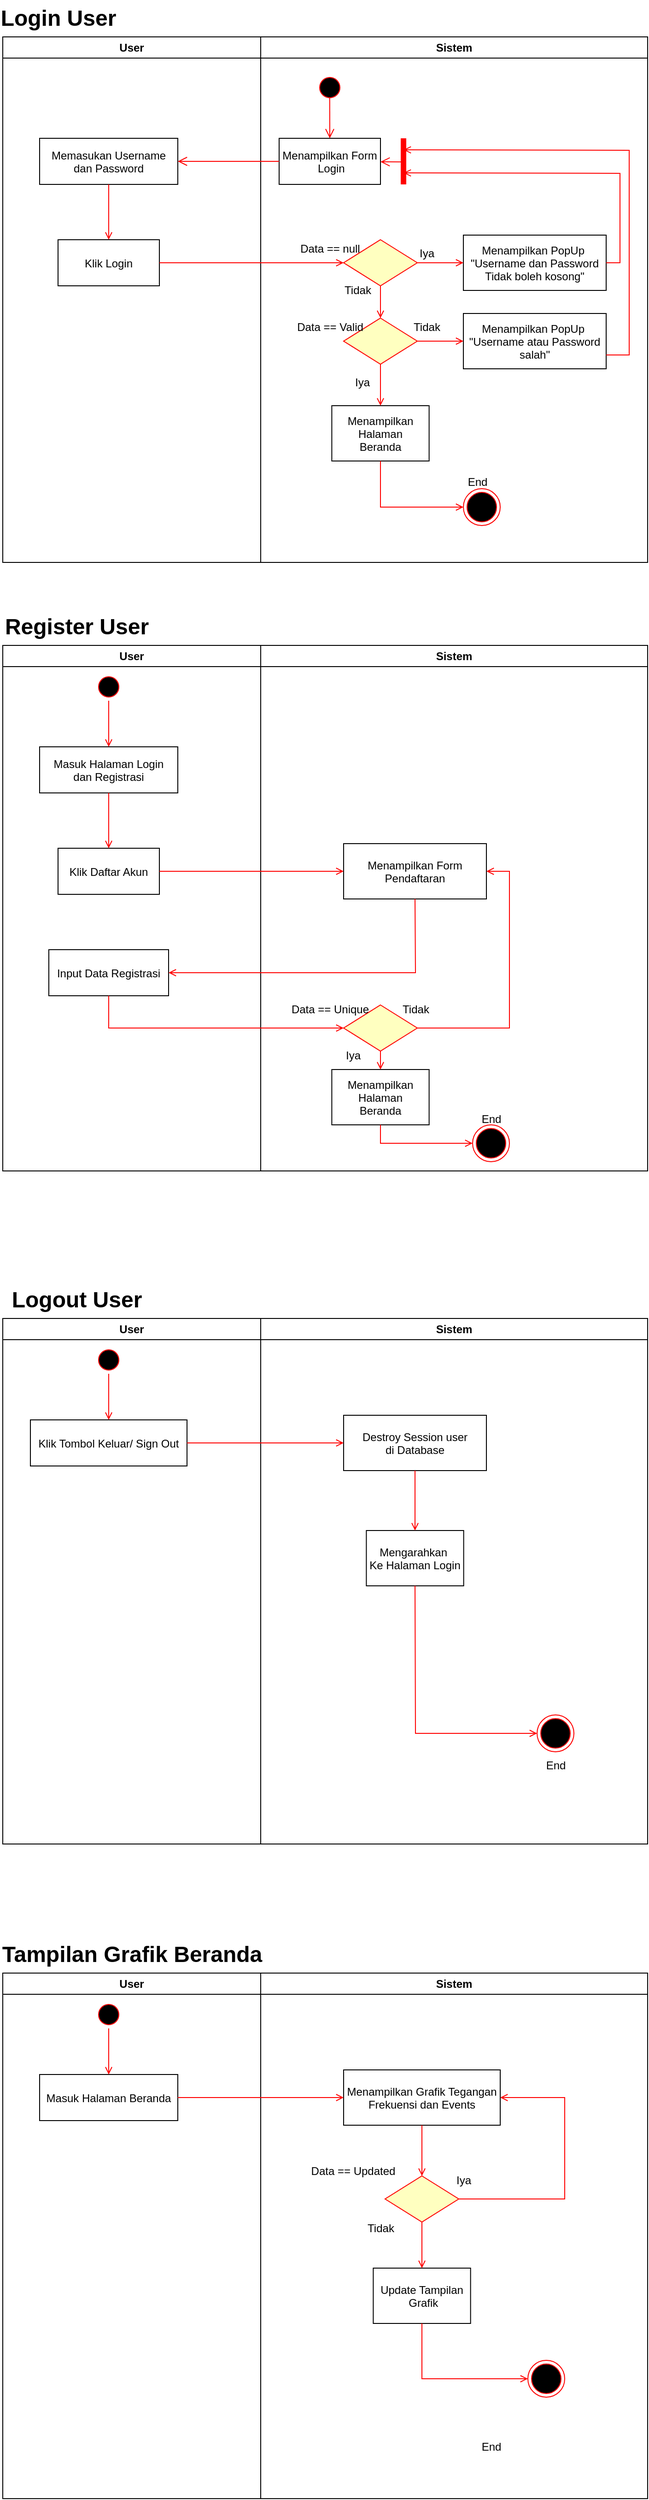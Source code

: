 <mxfile version="22.1.7" type="github">
  <diagram name="Page-1" id="e7e014a7-5840-1c2e-5031-d8a46d1fe8dd">
    <mxGraphModel dx="888" dy="390" grid="1" gridSize="10" guides="1" tooltips="1" connect="1" arrows="1" fold="1" page="1" pageScale="1" pageWidth="1169" pageHeight="826" background="none" math="0" shadow="0">
      <root>
        <mxCell id="0" />
        <mxCell id="1" parent="0" />
        <mxCell id="2" value="User" style="swimlane;whiteSpace=wrap" parent="1" vertex="1">
          <mxGeometry x="70" y="50" width="280" height="570" as="geometry" />
        </mxCell>
        <mxCell id="7" value="Memasukan Username&#xa;dan Password" style="" parent="2" vertex="1">
          <mxGeometry x="40" y="110" width="150" height="50" as="geometry" />
        </mxCell>
        <mxCell id="8" value="Klik Login" style="" parent="2" vertex="1">
          <mxGeometry x="60" y="220" width="110" height="50" as="geometry" />
        </mxCell>
        <mxCell id="9" value="" style="endArrow=open;strokeColor=#FF0000;endFill=1;rounded=0;exitX=0.5;exitY=1;exitDx=0;exitDy=0;entryX=0.5;entryY=0;entryDx=0;entryDy=0;" parent="2" source="7" target="8" edge="1">
          <mxGeometry relative="1" as="geometry" />
        </mxCell>
        <mxCell id="3" value="Sistem" style="swimlane;whiteSpace=wrap" parent="1" vertex="1">
          <mxGeometry x="350" y="50" width="420" height="570" as="geometry" />
        </mxCell>
        <mxCell id="13" value="" style="ellipse;shape=startState;fillColor=#000000;strokeColor=#ff0000;" parent="3" vertex="1">
          <mxGeometry x="60" y="40" width="30" height="30" as="geometry" />
        </mxCell>
        <mxCell id="14" value="" style="edgeStyle=elbowEdgeStyle;elbow=horizontal;verticalAlign=bottom;endArrow=open;endSize=8;strokeColor=#FF0000;endFill=1;rounded=0;exitX=0.496;exitY=0.844;exitDx=0;exitDy=0;exitPerimeter=0;entryX=0.5;entryY=0;entryDx=0;entryDy=0;" parent="3" source="13" target="15" edge="1">
          <mxGeometry x="40" y="20" as="geometry">
            <mxPoint x="55" y="90" as="targetPoint" />
          </mxGeometry>
        </mxCell>
        <mxCell id="15" value="Menampilkan Form&#xa; Login" style="" parent="3" vertex="1">
          <mxGeometry x="20" y="110" width="110" height="50" as="geometry" />
        </mxCell>
        <mxCell id="19" value="" style="endArrow=open;strokeColor=#FF0000;endFill=1;rounded=0;entryX=0.5;entryY=0;entryDx=0;entryDy=0;exitX=0.5;exitY=1;exitDx=0;exitDy=0;" parent="3" source="21" target="aqqeG1nzHgkP0eQrsc-u-85" edge="1">
          <mxGeometry relative="1" as="geometry">
            <mxPoint x="64.41" y="270.0" as="sourcePoint" />
            <mxPoint x="64" y="300" as="targetPoint" />
          </mxGeometry>
        </mxCell>
        <mxCell id="21" value="" style="rhombus;fillColor=#ffffc0;strokeColor=#ff0000;" parent="3" vertex="1">
          <mxGeometry x="90" y="220" width="80" height="50" as="geometry" />
        </mxCell>
        <mxCell id="25" value="" style="shape=line;strokeWidth=6;strokeColor=#ff0000;rotation=90" parent="3" vertex="1">
          <mxGeometry x="130" y="127.5" width="50" height="15" as="geometry" />
        </mxCell>
        <mxCell id="26" value="" style="edgeStyle=elbowEdgeStyle;elbow=horizontal;verticalAlign=bottom;endArrow=open;endSize=8;strokeColor=#FF0000;endFill=1;rounded=0;exitX=0.513;exitY=0.467;exitDx=0;exitDy=0;exitPerimeter=0;entryX=1;entryY=0.5;entryDx=0;entryDy=0;" parent="3" source="25" target="15" edge="1">
          <mxGeometry x="130" y="90" as="geometry">
            <mxPoint x="230" y="140" as="targetPoint" />
            <mxPoint x="150" y="135" as="sourcePoint" />
          </mxGeometry>
        </mxCell>
        <mxCell id="aqqeG1nzHgkP0eQrsc-u-81" value="Data == null" style="text;html=1;align=center;verticalAlign=middle;resizable=0;points=[];autosize=1;strokeColor=none;fillColor=none;" parent="3" vertex="1">
          <mxGeometry x="30" y="215" width="90" height="30" as="geometry" />
        </mxCell>
        <mxCell id="18" value="Menampilkan PopUp &#xa;&quot;Username dan Password&#xa;Tidak boleh kosong&quot;" style="" parent="3" vertex="1">
          <mxGeometry x="220" y="215" width="155" height="60" as="geometry" />
        </mxCell>
        <mxCell id="aqqeG1nzHgkP0eQrsc-u-84" value="Menampilkan PopUp &#xa;&quot;Username atau Password&#xa;salah&quot;" style="" parent="3" vertex="1">
          <mxGeometry x="220" y="300" width="155" height="60" as="geometry" />
        </mxCell>
        <mxCell id="aqqeG1nzHgkP0eQrsc-u-85" value="" style="rhombus;fillColor=#ffffc0;strokeColor=#ff0000;" parent="3" vertex="1">
          <mxGeometry x="90" y="305" width="80" height="50" as="geometry" />
        </mxCell>
        <mxCell id="aqqeG1nzHgkP0eQrsc-u-88" value="Menampilkan &#xa;Halaman&#xa;Beranda" style="" parent="3" vertex="1">
          <mxGeometry x="77.19" y="400" width="105.62" height="60" as="geometry" />
        </mxCell>
        <mxCell id="aqqeG1nzHgkP0eQrsc-u-89" value="" style="endArrow=open;strokeColor=#FF0000;endFill=1;rounded=0;exitX=1;exitY=0.5;exitDx=0;exitDy=0;entryX=0;entryY=0.5;entryDx=0;entryDy=0;" parent="3" source="21" target="18" edge="1">
          <mxGeometry relative="1" as="geometry">
            <mxPoint x="100" y="244.58" as="sourcePoint" />
            <mxPoint x="150" y="245" as="targetPoint" />
          </mxGeometry>
        </mxCell>
        <mxCell id="aqqeG1nzHgkP0eQrsc-u-90" value="" style="endArrow=open;strokeColor=#FF0000;endFill=1;rounded=0;exitX=1;exitY=0.5;exitDx=0;exitDy=0;entryX=0;entryY=0.5;entryDx=0;entryDy=0;" parent="3" source="aqqeG1nzHgkP0eQrsc-u-85" target="aqqeG1nzHgkP0eQrsc-u-84" edge="1">
          <mxGeometry relative="1" as="geometry">
            <mxPoint x="115" y="255" as="sourcePoint" />
            <mxPoint x="190" y="390" as="targetPoint" />
          </mxGeometry>
        </mxCell>
        <mxCell id="aqqeG1nzHgkP0eQrsc-u-91" value="" style="endArrow=open;strokeColor=#FF0000;endFill=1;rounded=0;entryX=0.5;entryY=0;entryDx=0;entryDy=0;exitX=0.5;exitY=1;exitDx=0;exitDy=0;" parent="3" source="aqqeG1nzHgkP0eQrsc-u-85" target="aqqeG1nzHgkP0eQrsc-u-88" edge="1">
          <mxGeometry relative="1" as="geometry">
            <mxPoint x="74.41" y="280.0" as="sourcePoint" />
            <mxPoint x="75" y="310" as="targetPoint" />
          </mxGeometry>
        </mxCell>
        <mxCell id="aqqeG1nzHgkP0eQrsc-u-93" value="" style="ellipse;html=1;shape=endState;fillColor=#000000;strokeColor=#ff0000;" parent="3" vertex="1">
          <mxGeometry x="220" y="490" width="40" height="40" as="geometry" />
        </mxCell>
        <mxCell id="aqqeG1nzHgkP0eQrsc-u-92" value="" style="endArrow=open;strokeColor=#FF0000;endFill=1;rounded=0;exitX=0.5;exitY=1;exitDx=0;exitDy=0;entryX=0;entryY=0.5;entryDx=0;entryDy=0;" parent="3" source="aqqeG1nzHgkP0eQrsc-u-88" target="aqqeG1nzHgkP0eQrsc-u-93" edge="1">
          <mxGeometry relative="1" as="geometry">
            <mxPoint x="75" y="360" as="sourcePoint" />
            <mxPoint x="210" y="510" as="targetPoint" />
            <Array as="points">
              <mxPoint x="130" y="510" />
            </Array>
          </mxGeometry>
        </mxCell>
        <mxCell id="aqqeG1nzHgkP0eQrsc-u-94" value="Data == Valid" style="text;html=1;align=center;verticalAlign=middle;resizable=0;points=[];autosize=1;strokeColor=none;fillColor=none;" parent="3" vertex="1">
          <mxGeometry x="25" y="300" width="100" height="30" as="geometry" />
        </mxCell>
        <mxCell id="aqqeG1nzHgkP0eQrsc-u-95" value="Iya" style="text;html=1;align=center;verticalAlign=middle;resizable=0;points=[];autosize=1;strokeColor=none;fillColor=none;" parent="3" vertex="1">
          <mxGeometry x="160" y="220" width="40" height="30" as="geometry" />
        </mxCell>
        <mxCell id="aqqeG1nzHgkP0eQrsc-u-97" value="Tidak" style="text;html=1;align=center;verticalAlign=middle;resizable=0;points=[];autosize=1;strokeColor=none;fillColor=none;" parent="3" vertex="1">
          <mxGeometry x="80" y="260" width="50" height="30" as="geometry" />
        </mxCell>
        <mxCell id="aqqeG1nzHgkP0eQrsc-u-98" value="Iya" style="text;html=1;align=center;verticalAlign=middle;resizable=0;points=[];autosize=1;strokeColor=none;fillColor=none;" parent="3" vertex="1">
          <mxGeometry x="90" y="360" width="40" height="30" as="geometry" />
        </mxCell>
        <mxCell id="aqqeG1nzHgkP0eQrsc-u-99" value="End" style="text;html=1;align=center;verticalAlign=middle;resizable=0;points=[];autosize=1;strokeColor=none;fillColor=none;" parent="3" vertex="1">
          <mxGeometry x="215" y="468" width="40" height="30" as="geometry" />
        </mxCell>
        <mxCell id="aqqeG1nzHgkP0eQrsc-u-100" value="" style="endArrow=open;strokeColor=#FF0000;endFill=1;rounded=0;entryX=0.25;entryY=0.5;entryDx=0;entryDy=0;exitX=1;exitY=0.75;exitDx=0;exitDy=0;entryPerimeter=0;" parent="3" source="aqqeG1nzHgkP0eQrsc-u-84" target="25" edge="1">
          <mxGeometry relative="1" as="geometry">
            <mxPoint x="390" y="340" as="sourcePoint" />
            <mxPoint x="382.81" y="150" as="targetPoint" />
            <Array as="points">
              <mxPoint x="400" y="345" />
              <mxPoint x="400" y="123" />
            </Array>
          </mxGeometry>
        </mxCell>
        <mxCell id="aqqeG1nzHgkP0eQrsc-u-101" value="" style="endArrow=open;strokeColor=#FF0000;endFill=1;rounded=0;entryX=0.75;entryY=0.5;entryDx=0;entryDy=0;entryPerimeter=0;exitX=1;exitY=0.5;exitDx=0;exitDy=0;" parent="3" source="18" target="25" edge="1">
          <mxGeometry relative="1" as="geometry">
            <mxPoint x="380" y="250" as="sourcePoint" />
            <mxPoint x="150" y="28" as="targetPoint" />
            <Array as="points">
              <mxPoint x="390" y="245" />
              <mxPoint x="390" y="148" />
            </Array>
          </mxGeometry>
        </mxCell>
        <mxCell id="aqqeG1nzHgkP0eQrsc-u-96" value="Tidak" style="text;html=1;align=center;verticalAlign=middle;resizable=0;points=[];autosize=1;strokeColor=none;fillColor=none;" parent="3" vertex="1">
          <mxGeometry x="155" y="300" width="50" height="30" as="geometry" />
        </mxCell>
        <mxCell id="aqqeG1nzHgkP0eQrsc-u-76" value="Login User" style="text;strokeColor=none;fillColor=none;html=1;fontSize=24;fontStyle=1;verticalAlign=middle;align=center;" parent="1" vertex="1">
          <mxGeometry x="80" y="10" width="100" height="40" as="geometry" />
        </mxCell>
        <mxCell id="aqqeG1nzHgkP0eQrsc-u-78" value="" style="edgeStyle=elbowEdgeStyle;elbow=horizontal;verticalAlign=bottom;endArrow=open;endSize=8;strokeColor=#FF0000;endFill=1;rounded=0;entryX=1;entryY=0.5;entryDx=0;entryDy=0;exitX=0;exitY=0.5;exitDx=0;exitDy=0;" parent="1" source="15" target="7" edge="1">
          <mxGeometry x="40" y="20" as="geometry">
            <mxPoint x="300" y="210" as="targetPoint" />
            <mxPoint x="300" y="170" as="sourcePoint" />
          </mxGeometry>
        </mxCell>
        <mxCell id="aqqeG1nzHgkP0eQrsc-u-80" value="" style="endArrow=open;strokeColor=#FF0000;endFill=1;rounded=0;entryX=0;entryY=0.5;entryDx=0;entryDy=0;exitX=1;exitY=0.5;exitDx=0;exitDy=0;exitPerimeter=0;" parent="1" source="8" target="21" edge="1">
          <mxGeometry relative="1" as="geometry">
            <mxPoint x="240" y="300" as="sourcePoint" />
            <mxPoint x="370" y="295.0" as="targetPoint" />
          </mxGeometry>
        </mxCell>
        <mxCell id="aqqeG1nzHgkP0eQrsc-u-102" value="Register User" style="text;strokeColor=none;fillColor=none;html=1;fontSize=24;fontStyle=1;verticalAlign=middle;align=center;" parent="1" vertex="1">
          <mxGeometry x="100" y="670" width="100" height="40" as="geometry" />
        </mxCell>
        <mxCell id="aqqeG1nzHgkP0eQrsc-u-103" value="User" style="swimlane;whiteSpace=wrap;startSize=23;" parent="1" vertex="1">
          <mxGeometry x="70" y="710" width="280" height="570" as="geometry" />
        </mxCell>
        <mxCell id="aqqeG1nzHgkP0eQrsc-u-104" value="Masuk Halaman Login&#xa;dan Registrasi" style="" parent="aqqeG1nzHgkP0eQrsc-u-103" vertex="1">
          <mxGeometry x="40" y="110" width="150" height="50" as="geometry" />
        </mxCell>
        <mxCell id="aqqeG1nzHgkP0eQrsc-u-105" value="Klik Daftar Akun" style="" parent="aqqeG1nzHgkP0eQrsc-u-103" vertex="1">
          <mxGeometry x="60" y="220" width="110" height="50" as="geometry" />
        </mxCell>
        <mxCell id="aqqeG1nzHgkP0eQrsc-u-106" value="" style="endArrow=open;strokeColor=#FF0000;endFill=1;rounded=0;exitX=0.5;exitY=1;exitDx=0;exitDy=0;entryX=0.5;entryY=0;entryDx=0;entryDy=0;" parent="aqqeG1nzHgkP0eQrsc-u-103" source="aqqeG1nzHgkP0eQrsc-u-104" target="aqqeG1nzHgkP0eQrsc-u-105" edge="1">
          <mxGeometry relative="1" as="geometry" />
        </mxCell>
        <mxCell id="aqqeG1nzHgkP0eQrsc-u-108" value="" style="ellipse;shape=startState;fillColor=#000000;strokeColor=#ff0000;" parent="aqqeG1nzHgkP0eQrsc-u-103" vertex="1">
          <mxGeometry x="100" y="30" width="30" height="30" as="geometry" />
        </mxCell>
        <mxCell id="aqqeG1nzHgkP0eQrsc-u-135" value="Input Data Registrasi" style="" parent="aqqeG1nzHgkP0eQrsc-u-103" vertex="1">
          <mxGeometry x="50" y="330" width="130" height="50" as="geometry" />
        </mxCell>
        <mxCell id="aqqeG1nzHgkP0eQrsc-u-139" value="" style="endArrow=open;strokeColor=#FF0000;endFill=1;rounded=0;exitX=0.5;exitY=1;exitDx=0;exitDy=0;entryX=0.5;entryY=0;entryDx=0;entryDy=0;" parent="aqqeG1nzHgkP0eQrsc-u-103" source="aqqeG1nzHgkP0eQrsc-u-108" target="aqqeG1nzHgkP0eQrsc-u-104" edge="1">
          <mxGeometry relative="1" as="geometry">
            <mxPoint x="114.41" y="50" as="sourcePoint" />
            <mxPoint x="114.41" y="110" as="targetPoint" />
          </mxGeometry>
        </mxCell>
        <mxCell id="aqqeG1nzHgkP0eQrsc-u-107" value="Sistem" style="swimlane;whiteSpace=wrap" parent="1" vertex="1">
          <mxGeometry x="350" y="710" width="420" height="570" as="geometry">
            <mxRectangle x="350" y="710" width="80" height="30" as="alternateBounds" />
          </mxGeometry>
        </mxCell>
        <mxCell id="aqqeG1nzHgkP0eQrsc-u-116" value="Menampilkan Form &#xa;Pendaftaran" style="" parent="aqqeG1nzHgkP0eQrsc-u-107" vertex="1">
          <mxGeometry x="90" y="215" width="155" height="60" as="geometry" />
        </mxCell>
        <mxCell id="aqqeG1nzHgkP0eQrsc-u-118" value="" style="rhombus;fillColor=#ffffc0;strokeColor=#ff0000;" parent="aqqeG1nzHgkP0eQrsc-u-107" vertex="1">
          <mxGeometry x="90" y="390" width="80" height="50" as="geometry" />
        </mxCell>
        <mxCell id="aqqeG1nzHgkP0eQrsc-u-119" value="Menampilkan &#xa;Halaman&#xa;Beranda" style="" parent="aqqeG1nzHgkP0eQrsc-u-107" vertex="1">
          <mxGeometry x="77.19" y="460" width="105.62" height="60" as="geometry" />
        </mxCell>
        <mxCell id="aqqeG1nzHgkP0eQrsc-u-122" value="" style="endArrow=open;strokeColor=#FF0000;endFill=1;rounded=0;entryX=0.5;entryY=0;entryDx=0;entryDy=0;exitX=0.5;exitY=1;exitDx=0;exitDy=0;" parent="aqqeG1nzHgkP0eQrsc-u-107" source="aqqeG1nzHgkP0eQrsc-u-118" target="aqqeG1nzHgkP0eQrsc-u-119" edge="1">
          <mxGeometry relative="1" as="geometry">
            <mxPoint x="74.41" y="280.0" as="sourcePoint" />
            <mxPoint x="75" y="310" as="targetPoint" />
          </mxGeometry>
        </mxCell>
        <mxCell id="aqqeG1nzHgkP0eQrsc-u-123" value="" style="ellipse;html=1;shape=endState;fillColor=#000000;strokeColor=#ff0000;" parent="aqqeG1nzHgkP0eQrsc-u-107" vertex="1">
          <mxGeometry x="230" y="520" width="40" height="40" as="geometry" />
        </mxCell>
        <mxCell id="aqqeG1nzHgkP0eQrsc-u-124" value="" style="endArrow=open;strokeColor=#FF0000;endFill=1;rounded=0;exitX=0.5;exitY=1;exitDx=0;exitDy=0;entryX=0;entryY=0.5;entryDx=0;entryDy=0;" parent="aqqeG1nzHgkP0eQrsc-u-107" source="aqqeG1nzHgkP0eQrsc-u-119" target="aqqeG1nzHgkP0eQrsc-u-123" edge="1">
          <mxGeometry relative="1" as="geometry">
            <mxPoint x="75" y="360" as="sourcePoint" />
            <mxPoint x="210" y="510" as="targetPoint" />
            <Array as="points">
              <mxPoint x="130" y="540" />
            </Array>
          </mxGeometry>
        </mxCell>
        <mxCell id="aqqeG1nzHgkP0eQrsc-u-125" value="Data == Unique" style="text;html=1;align=center;verticalAlign=middle;resizable=0;points=[];autosize=1;strokeColor=none;fillColor=none;" parent="aqqeG1nzHgkP0eQrsc-u-107" vertex="1">
          <mxGeometry x="20" y="380" width="110" height="30" as="geometry" />
        </mxCell>
        <mxCell id="aqqeG1nzHgkP0eQrsc-u-128" value="Iya" style="text;html=1;align=center;verticalAlign=middle;resizable=0;points=[];autosize=1;strokeColor=none;fillColor=none;" parent="aqqeG1nzHgkP0eQrsc-u-107" vertex="1">
          <mxGeometry x="80" y="430" width="40" height="30" as="geometry" />
        </mxCell>
        <mxCell id="aqqeG1nzHgkP0eQrsc-u-129" value="End" style="text;html=1;align=center;verticalAlign=middle;resizable=0;points=[];autosize=1;strokeColor=none;fillColor=none;" parent="aqqeG1nzHgkP0eQrsc-u-107" vertex="1">
          <mxGeometry x="230" y="499" width="40" height="30" as="geometry" />
        </mxCell>
        <mxCell id="aqqeG1nzHgkP0eQrsc-u-137" value="Tidak" style="text;html=1;align=center;verticalAlign=middle;resizable=0;points=[];autosize=1;strokeColor=none;fillColor=none;" parent="aqqeG1nzHgkP0eQrsc-u-107" vertex="1">
          <mxGeometry x="142.5" y="380" width="50" height="30" as="geometry" />
        </mxCell>
        <mxCell id="aqqeG1nzHgkP0eQrsc-u-138" value="" style="endArrow=open;strokeColor=#FF0000;endFill=1;rounded=0;exitX=1;exitY=0.5;exitDx=0;exitDy=0;entryX=1;entryY=0.5;entryDx=0;entryDy=0;" parent="aqqeG1nzHgkP0eQrsc-u-107" source="aqqeG1nzHgkP0eQrsc-u-118" target="aqqeG1nzHgkP0eQrsc-u-116" edge="1">
          <mxGeometry relative="1" as="geometry">
            <mxPoint x="50" y="340" as="sourcePoint" />
            <mxPoint x="260" y="240" as="targetPoint" />
            <Array as="points">
              <mxPoint x="270" y="415" />
              <mxPoint x="270" y="245" />
            </Array>
          </mxGeometry>
        </mxCell>
        <mxCell id="aqqeG1nzHgkP0eQrsc-u-134" value="" style="endArrow=open;strokeColor=#FF0000;endFill=1;rounded=0;exitX=1;exitY=0.5;exitDx=0;exitDy=0;exitPerimeter=0;entryX=0;entryY=0.5;entryDx=0;entryDy=0;" parent="1" source="aqqeG1nzHgkP0eQrsc-u-105" target="aqqeG1nzHgkP0eQrsc-u-116" edge="1">
          <mxGeometry relative="1" as="geometry">
            <mxPoint x="230" y="980" as="sourcePoint" />
            <mxPoint x="450" y="955" as="targetPoint" />
          </mxGeometry>
        </mxCell>
        <mxCell id="aqqeG1nzHgkP0eQrsc-u-111" value="" style="endArrow=open;strokeColor=#FF0000;endFill=1;rounded=0;exitX=0.5;exitY=1;exitDx=0;exitDy=0;entryX=1;entryY=0.5;entryDx=0;entryDy=0;" parent="1" source="aqqeG1nzHgkP0eQrsc-u-116" target="aqqeG1nzHgkP0eQrsc-u-135" edge="1">
          <mxGeometry relative="1" as="geometry">
            <mxPoint x="480" y="980.0" as="sourcePoint" />
            <mxPoint x="518" y="1050" as="targetPoint" />
            <Array as="points">
              <mxPoint x="518" y="1065" />
            </Array>
          </mxGeometry>
        </mxCell>
        <mxCell id="aqqeG1nzHgkP0eQrsc-u-136" value="" style="endArrow=open;strokeColor=#FF0000;endFill=1;rounded=0;entryX=0;entryY=0.5;entryDx=0;entryDy=0;exitX=0.5;exitY=1;exitDx=0;exitDy=0;" parent="1" source="aqqeG1nzHgkP0eQrsc-u-135" target="aqqeG1nzHgkP0eQrsc-u-118" edge="1">
          <mxGeometry relative="1" as="geometry">
            <mxPoint x="170" y="1110" as="sourcePoint" />
            <mxPoint x="440" y="1110" as="targetPoint" />
            <Array as="points">
              <mxPoint x="185" y="1125" />
            </Array>
          </mxGeometry>
        </mxCell>
        <mxCell id="nGqfi72PXOa9w8mjYeS--26" value="Tampilan Grafik Beranda" style="text;strokeColor=none;fillColor=none;html=1;fontSize=24;fontStyle=1;verticalAlign=middle;align=center;" vertex="1" parent="1">
          <mxGeometry x="160" y="2110" width="100" height="40" as="geometry" />
        </mxCell>
        <mxCell id="nGqfi72PXOa9w8mjYeS--27" value="User" style="swimlane;whiteSpace=wrap;startSize=23;" vertex="1" parent="1">
          <mxGeometry x="70" y="2150" width="280" height="570" as="geometry" />
        </mxCell>
        <mxCell id="nGqfi72PXOa9w8mjYeS--28" value="Masuk Halaman Beranda" style="" vertex="1" parent="nGqfi72PXOa9w8mjYeS--27">
          <mxGeometry x="40" y="110" width="150" height="50" as="geometry" />
        </mxCell>
        <mxCell id="nGqfi72PXOa9w8mjYeS--31" value="" style="ellipse;shape=startState;fillColor=#000000;strokeColor=#ff0000;" vertex="1" parent="nGqfi72PXOa9w8mjYeS--27">
          <mxGeometry x="100" y="30" width="30" height="30" as="geometry" />
        </mxCell>
        <mxCell id="nGqfi72PXOa9w8mjYeS--33" value="" style="endArrow=open;strokeColor=#FF0000;endFill=1;rounded=0;exitX=0.5;exitY=1;exitDx=0;exitDy=0;entryX=0.5;entryY=0;entryDx=0;entryDy=0;" edge="1" parent="nGqfi72PXOa9w8mjYeS--27" source="nGqfi72PXOa9w8mjYeS--31" target="nGqfi72PXOa9w8mjYeS--28">
          <mxGeometry relative="1" as="geometry">
            <mxPoint x="114.41" y="50" as="sourcePoint" />
            <mxPoint x="114.41" y="110" as="targetPoint" />
          </mxGeometry>
        </mxCell>
        <mxCell id="nGqfi72PXOa9w8mjYeS--34" value="Sistem" style="swimlane;whiteSpace=wrap" vertex="1" parent="1">
          <mxGeometry x="350" y="2150" width="420" height="570" as="geometry">
            <mxRectangle x="350" y="710" width="80" height="30" as="alternateBounds" />
          </mxGeometry>
        </mxCell>
        <mxCell id="nGqfi72PXOa9w8mjYeS--35" value="Menampilkan Grafik Tegangan&#xa;Frekuensi dan Events" style="" vertex="1" parent="nGqfi72PXOa9w8mjYeS--34">
          <mxGeometry x="90" y="105" width="170" height="60" as="geometry" />
        </mxCell>
        <mxCell id="nGqfi72PXOa9w8mjYeS--36" value="" style="rhombus;fillColor=#ffffc0;strokeColor=#ff0000;" vertex="1" parent="nGqfi72PXOa9w8mjYeS--34">
          <mxGeometry x="135" y="220" width="80" height="50" as="geometry" />
        </mxCell>
        <mxCell id="nGqfi72PXOa9w8mjYeS--37" value="Update Tampilan&#xa; Grafik" style="" vertex="1" parent="nGqfi72PXOa9w8mjYeS--34">
          <mxGeometry x="122.19" y="320" width="105.62" height="60" as="geometry" />
        </mxCell>
        <mxCell id="nGqfi72PXOa9w8mjYeS--38" value="" style="endArrow=open;strokeColor=#FF0000;endFill=1;rounded=0;entryX=0.5;entryY=0;entryDx=0;entryDy=0;exitX=0.5;exitY=1;exitDx=0;exitDy=0;" edge="1" parent="nGqfi72PXOa9w8mjYeS--34" source="nGqfi72PXOa9w8mjYeS--36" target="nGqfi72PXOa9w8mjYeS--37">
          <mxGeometry relative="1" as="geometry">
            <mxPoint x="74.41" y="280.0" as="sourcePoint" />
            <mxPoint x="75" y="310" as="targetPoint" />
          </mxGeometry>
        </mxCell>
        <mxCell id="nGqfi72PXOa9w8mjYeS--39" value="" style="ellipse;html=1;shape=endState;fillColor=#000000;strokeColor=#ff0000;" vertex="1" parent="nGqfi72PXOa9w8mjYeS--34">
          <mxGeometry x="290" y="420" width="40" height="40" as="geometry" />
        </mxCell>
        <mxCell id="nGqfi72PXOa9w8mjYeS--40" value="" style="endArrow=open;strokeColor=#FF0000;endFill=1;rounded=0;exitX=0.5;exitY=1;exitDx=0;exitDy=0;entryX=0;entryY=0.5;entryDx=0;entryDy=0;" edge="1" parent="nGqfi72PXOa9w8mjYeS--34" source="nGqfi72PXOa9w8mjYeS--37" target="nGqfi72PXOa9w8mjYeS--39">
          <mxGeometry relative="1" as="geometry">
            <mxPoint x="75" y="360" as="sourcePoint" />
            <mxPoint x="210" y="510" as="targetPoint" />
            <Array as="points">
              <mxPoint x="175" y="440" />
            </Array>
          </mxGeometry>
        </mxCell>
        <mxCell id="nGqfi72PXOa9w8mjYeS--41" value="Data == Updated" style="text;html=1;align=center;verticalAlign=middle;resizable=0;points=[];autosize=1;strokeColor=none;fillColor=none;" vertex="1" parent="nGqfi72PXOa9w8mjYeS--34">
          <mxGeometry x="45" y="200" width="110" height="30" as="geometry" />
        </mxCell>
        <mxCell id="nGqfi72PXOa9w8mjYeS--42" value="Iya" style="text;html=1;align=center;verticalAlign=middle;resizable=0;points=[];autosize=1;strokeColor=none;fillColor=none;" vertex="1" parent="nGqfi72PXOa9w8mjYeS--34">
          <mxGeometry x="200" y="210" width="40" height="30" as="geometry" />
        </mxCell>
        <mxCell id="nGqfi72PXOa9w8mjYeS--43" value="End" style="text;html=1;align=center;verticalAlign=middle;resizable=0;points=[];autosize=1;strokeColor=none;fillColor=none;" vertex="1" parent="nGqfi72PXOa9w8mjYeS--34">
          <mxGeometry x="230" y="499" width="40" height="30" as="geometry" />
        </mxCell>
        <mxCell id="nGqfi72PXOa9w8mjYeS--44" value="Tidak" style="text;html=1;align=center;verticalAlign=middle;resizable=0;points=[];autosize=1;strokeColor=none;fillColor=none;" vertex="1" parent="nGqfi72PXOa9w8mjYeS--34">
          <mxGeometry x="105" y="262" width="50" height="30" as="geometry" />
        </mxCell>
        <mxCell id="nGqfi72PXOa9w8mjYeS--50" value="" style="endArrow=open;strokeColor=#FF0000;endFill=1;rounded=0;exitX=0.5;exitY=1;exitDx=0;exitDy=0;entryX=0.5;entryY=0;entryDx=0;entryDy=0;" edge="1" parent="nGqfi72PXOa9w8mjYeS--34" source="nGqfi72PXOa9w8mjYeS--35" target="nGqfi72PXOa9w8mjYeS--36">
          <mxGeometry relative="1" as="geometry">
            <mxPoint x="167" y="170" as="sourcePoint" />
            <mxPoint x="167" y="220" as="targetPoint" />
          </mxGeometry>
        </mxCell>
        <mxCell id="nGqfi72PXOa9w8mjYeS--54" value="" style="endArrow=open;strokeColor=#FF0000;endFill=1;rounded=0;exitX=1;exitY=0.5;exitDx=0;exitDy=0;entryX=1;entryY=0.5;entryDx=0;entryDy=0;" edge="1" parent="nGqfi72PXOa9w8mjYeS--34" source="nGqfi72PXOa9w8mjYeS--36" target="nGqfi72PXOa9w8mjYeS--35">
          <mxGeometry relative="1" as="geometry">
            <mxPoint x="270" y="220" as="sourcePoint" />
            <mxPoint x="385" y="280" as="targetPoint" />
            <Array as="points">
              <mxPoint x="330" y="245" />
              <mxPoint x="330" y="135" />
            </Array>
          </mxGeometry>
        </mxCell>
        <mxCell id="nGqfi72PXOa9w8mjYeS--46" value="" style="endArrow=open;strokeColor=#FF0000;endFill=1;rounded=0;exitX=1;exitY=0.5;exitDx=0;exitDy=0;entryX=0;entryY=0.5;entryDx=0;entryDy=0;" edge="1" parent="1" source="nGqfi72PXOa9w8mjYeS--28" target="nGqfi72PXOa9w8mjYeS--35">
          <mxGeometry relative="1" as="geometry">
            <mxPoint x="230" y="2420" as="sourcePoint" />
            <mxPoint x="450" y="2395" as="targetPoint" />
          </mxGeometry>
        </mxCell>
        <mxCell id="nGqfi72PXOa9w8mjYeS--55" value="Logout User" style="text;strokeColor=none;fillColor=none;html=1;fontSize=24;fontStyle=1;verticalAlign=middle;align=center;" vertex="1" parent="1">
          <mxGeometry x="100" y="1400" width="100" height="40" as="geometry" />
        </mxCell>
        <mxCell id="nGqfi72PXOa9w8mjYeS--56" value="User" style="swimlane;whiteSpace=wrap;startSize=23;" vertex="1" parent="1">
          <mxGeometry x="70" y="1440" width="280" height="570" as="geometry" />
        </mxCell>
        <mxCell id="nGqfi72PXOa9w8mjYeS--57" value="Klik Tombol Keluar/ Sign Out" style="" vertex="1" parent="nGqfi72PXOa9w8mjYeS--56">
          <mxGeometry x="30" y="110" width="170" height="50" as="geometry" />
        </mxCell>
        <mxCell id="nGqfi72PXOa9w8mjYeS--60" value="" style="ellipse;shape=startState;fillColor=#000000;strokeColor=#ff0000;" vertex="1" parent="nGqfi72PXOa9w8mjYeS--56">
          <mxGeometry x="100" y="30" width="30" height="30" as="geometry" />
        </mxCell>
        <mxCell id="nGqfi72PXOa9w8mjYeS--62" value="" style="endArrow=open;strokeColor=#FF0000;endFill=1;rounded=0;exitX=0.5;exitY=1;exitDx=0;exitDy=0;entryX=0.5;entryY=0;entryDx=0;entryDy=0;" edge="1" parent="nGqfi72PXOa9w8mjYeS--56" source="nGqfi72PXOa9w8mjYeS--60" target="nGqfi72PXOa9w8mjYeS--57">
          <mxGeometry relative="1" as="geometry">
            <mxPoint x="114.41" y="50" as="sourcePoint" />
            <mxPoint x="114.41" y="110" as="targetPoint" />
          </mxGeometry>
        </mxCell>
        <mxCell id="nGqfi72PXOa9w8mjYeS--63" value="Sistem" style="swimlane;whiteSpace=wrap" vertex="1" parent="1">
          <mxGeometry x="350" y="1440" width="420" height="570" as="geometry">
            <mxRectangle x="350" y="710" width="80" height="30" as="alternateBounds" />
          </mxGeometry>
        </mxCell>
        <mxCell id="nGqfi72PXOa9w8mjYeS--64" value="Destroy Session user&#xa;di Database" style="" vertex="1" parent="nGqfi72PXOa9w8mjYeS--63">
          <mxGeometry x="90" y="105" width="155" height="60" as="geometry" />
        </mxCell>
        <mxCell id="nGqfi72PXOa9w8mjYeS--66" value="Mengarahkan &#xa;Ke Halaman Login" style="" vertex="1" parent="nGqfi72PXOa9w8mjYeS--63">
          <mxGeometry x="114.69" y="230" width="105.62" height="60" as="geometry" />
        </mxCell>
        <mxCell id="nGqfi72PXOa9w8mjYeS--68" value="" style="ellipse;html=1;shape=endState;fillColor=#000000;strokeColor=#ff0000;" vertex="1" parent="nGqfi72PXOa9w8mjYeS--63">
          <mxGeometry x="300" y="430" width="40" height="40" as="geometry" />
        </mxCell>
        <mxCell id="nGqfi72PXOa9w8mjYeS--69" value="" style="endArrow=open;strokeColor=#FF0000;endFill=1;rounded=0;exitX=0.5;exitY=1;exitDx=0;exitDy=0;entryX=0;entryY=0.5;entryDx=0;entryDy=0;" edge="1" parent="nGqfi72PXOa9w8mjYeS--63" source="nGqfi72PXOa9w8mjYeS--66" target="nGqfi72PXOa9w8mjYeS--68">
          <mxGeometry relative="1" as="geometry">
            <mxPoint x="75" y="360" as="sourcePoint" />
            <mxPoint x="210" y="510" as="targetPoint" />
            <Array as="points">
              <mxPoint x="168" y="450" />
            </Array>
          </mxGeometry>
        </mxCell>
        <mxCell id="nGqfi72PXOa9w8mjYeS--72" value="End" style="text;html=1;align=center;verticalAlign=middle;resizable=0;points=[];autosize=1;strokeColor=none;fillColor=none;" vertex="1" parent="nGqfi72PXOa9w8mjYeS--63">
          <mxGeometry x="300" y="470" width="40" height="30" as="geometry" />
        </mxCell>
        <mxCell id="nGqfi72PXOa9w8mjYeS--78" value="" style="endArrow=open;strokeColor=#FF0000;endFill=1;rounded=0;exitX=0.5;exitY=1;exitDx=0;exitDy=0;entryX=0.5;entryY=0;entryDx=0;entryDy=0;" edge="1" parent="nGqfi72PXOa9w8mjYeS--63" source="nGqfi72PXOa9w8mjYeS--64" target="nGqfi72PXOa9w8mjYeS--66">
          <mxGeometry relative="1" as="geometry">
            <mxPoint x="167.1" y="170" as="sourcePoint" />
            <mxPoint x="167.1" y="220" as="targetPoint" />
          </mxGeometry>
        </mxCell>
        <mxCell id="nGqfi72PXOa9w8mjYeS--75" value="" style="endArrow=open;strokeColor=#FF0000;endFill=1;rounded=0;exitX=1;exitY=0.5;exitDx=0;exitDy=0;entryX=0;entryY=0.5;entryDx=0;entryDy=0;" edge="1" parent="1" source="nGqfi72PXOa9w8mjYeS--57" target="nGqfi72PXOa9w8mjYeS--64">
          <mxGeometry relative="1" as="geometry">
            <mxPoint x="240" y="1685" as="sourcePoint" />
            <mxPoint x="450" y="1685" as="targetPoint" />
          </mxGeometry>
        </mxCell>
      </root>
    </mxGraphModel>
  </diagram>
</mxfile>
